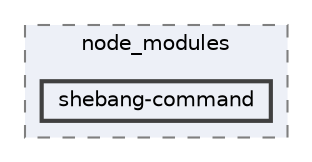 digraph "pkiclassroomrescheduler/src/main/frontend/node_modules/shebang-command"
{
 // LATEX_PDF_SIZE
  bgcolor="transparent";
  edge [fontname=Helvetica,fontsize=10,labelfontname=Helvetica,labelfontsize=10];
  node [fontname=Helvetica,fontsize=10,shape=box,height=0.2,width=0.4];
  compound=true
  subgraph clusterdir_72953eda66ccb3a2722c28e1c3e6c23b {
    graph [ bgcolor="#edf0f7", pencolor="grey50", label="node_modules", fontname=Helvetica,fontsize=10 style="filled,dashed", URL="dir_72953eda66ccb3a2722c28e1c3e6c23b.html",tooltip=""]
  dir_ef3975ec530cf73f9bed3c17f399cc38 [label="shebang-command", fillcolor="#edf0f7", color="grey25", style="filled,bold", URL="dir_ef3975ec530cf73f9bed3c17f399cc38.html",tooltip=""];
  }
}
